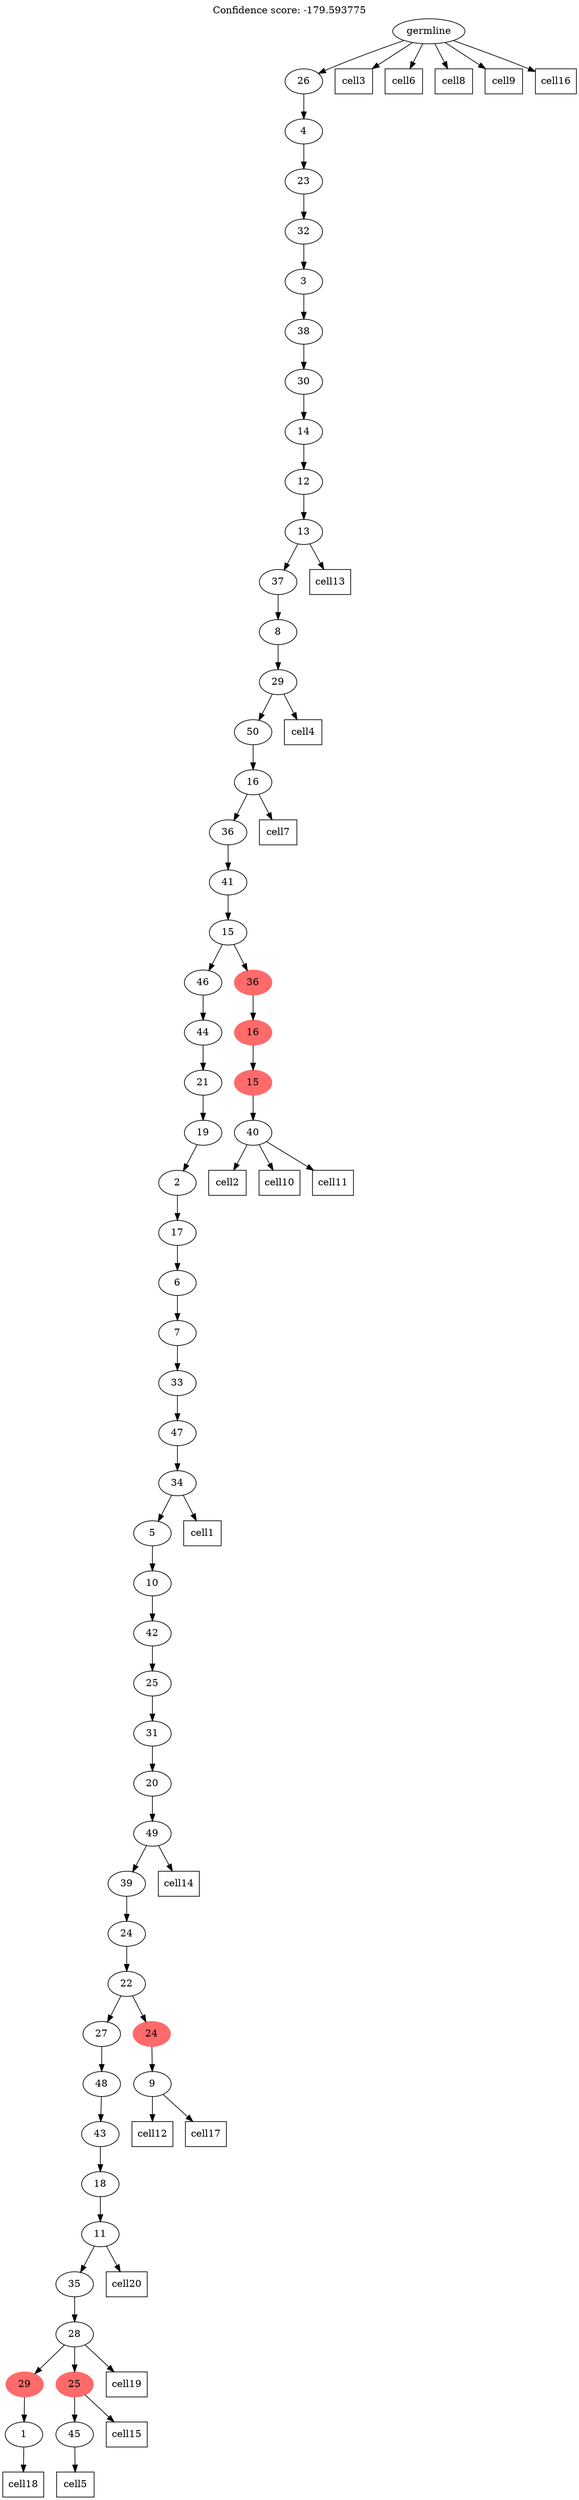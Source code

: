 digraph g {
	"55" -> "56";
	"56" [label="1"];
	"53" -> "54";
	"54" [label="45"];
	"52" -> "53";
	"53" [color=indianred1, style=filled, label="25"];
	"52" -> "55";
	"55" [color=indianred1, style=filled, label="29"];
	"51" -> "52";
	"52" [label="28"];
	"50" -> "51";
	"51" [label="35"];
	"49" -> "50";
	"50" [label="11"];
	"48" -> "49";
	"49" [label="18"];
	"47" -> "48";
	"48" [label="43"];
	"46" -> "47";
	"47" [label="48"];
	"44" -> "45";
	"45" [label="9"];
	"43" -> "44";
	"44" [color=indianred1, style=filled, label="24"];
	"43" -> "46";
	"46" [label="27"];
	"42" -> "43";
	"43" [label="22"];
	"41" -> "42";
	"42" [label="24"];
	"40" -> "41";
	"41" [label="39"];
	"39" -> "40";
	"40" [label="49"];
	"38" -> "39";
	"39" [label="20"];
	"37" -> "38";
	"38" [label="31"];
	"36" -> "37";
	"37" [label="25"];
	"35" -> "36";
	"36" [label="42"];
	"34" -> "35";
	"35" [label="10"];
	"33" -> "34";
	"34" [label="5"];
	"32" -> "33";
	"33" [label="34"];
	"31" -> "32";
	"32" [label="47"];
	"30" -> "31";
	"31" [label="33"];
	"29" -> "30";
	"30" [label="7"];
	"28" -> "29";
	"29" [label="6"];
	"27" -> "28";
	"28" [label="17"];
	"26" -> "27";
	"27" [label="2"];
	"25" -> "26";
	"26" [label="19"];
	"24" -> "25";
	"25" [label="21"];
	"23" -> "24";
	"24" [label="44"];
	"21" -> "22";
	"22" [label="40"];
	"20" -> "21";
	"21" [color=indianred1, style=filled, label="15"];
	"19" -> "20";
	"20" [color=indianred1, style=filled, label="16"];
	"18" -> "19";
	"19" [color=indianred1, style=filled, label="36"];
	"18" -> "23";
	"23" [label="46"];
	"17" -> "18";
	"18" [label="15"];
	"16" -> "17";
	"17" [label="41"];
	"15" -> "16";
	"16" [label="36"];
	"14" -> "15";
	"15" [label="16"];
	"13" -> "14";
	"14" [label="50"];
	"12" -> "13";
	"13" [label="29"];
	"11" -> "12";
	"12" [label="8"];
	"10" -> "11";
	"11" [label="37"];
	"9" -> "10";
	"10" [label="13"];
	"8" -> "9";
	"9" [label="12"];
	"7" -> "8";
	"8" [label="14"];
	"6" -> "7";
	"7" [label="30"];
	"5" -> "6";
	"6" [label="38"];
	"4" -> "5";
	"5" [label="3"];
	"3" -> "4";
	"4" [label="32"];
	"2" -> "3";
	"3" [label="23"];
	"1" -> "2";
	"2" [label="4"];
	"0" -> "1";
	"1" [label="26"];
	"0" [label="germline"];
	"33" -> "cell1";
	"cell1" [shape=box];
	"22" -> "cell2";
	"cell2" [shape=box];
	"0" -> "cell3";
	"cell3" [shape=box];
	"13" -> "cell4";
	"cell4" [shape=box];
	"54" -> "cell5";
	"cell5" [shape=box];
	"0" -> "cell6";
	"cell6" [shape=box];
	"15" -> "cell7";
	"cell7" [shape=box];
	"0" -> "cell8";
	"cell8" [shape=box];
	"0" -> "cell9";
	"cell9" [shape=box];
	"22" -> "cell10";
	"cell10" [shape=box];
	"22" -> "cell11";
	"cell11" [shape=box];
	"45" -> "cell12";
	"cell12" [shape=box];
	"10" -> "cell13";
	"cell13" [shape=box];
	"40" -> "cell14";
	"cell14" [shape=box];
	"53" -> "cell15";
	"cell15" [shape=box];
	"0" -> "cell16";
	"cell16" [shape=box];
	"45" -> "cell17";
	"cell17" [shape=box];
	"56" -> "cell18";
	"cell18" [shape=box];
	"52" -> "cell19";
	"cell19" [shape=box];
	"50" -> "cell20";
	"cell20" [shape=box];
	labelloc="t";
	label="Confidence score: -179.593775";
}
